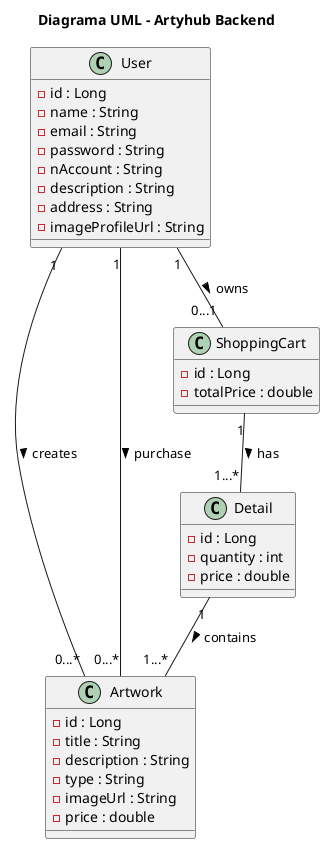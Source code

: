 @startuml

title Diagrama UML - Artyhub Backend

class User {
    - id : Long
    - name : String
    - email : String
    - password : String
    - nAccount : String
    - description : String
    - address : String
    - imageProfileUrl : String
}

class Artwork {
    - id : Long
    - title : String
    - description : String
    - type : String
    - imageUrl : String
    - price : double
}

class Detail {
    - id : Long
    - quantity : int
    - price : double
}

class ShoppingCart {
    - id : Long
    - totalPrice : double
}

User "1" -- "0...*" Artwork : creates >
User "1" -- "0...1" ShoppingCart : owns >
ShoppingCart "1" -- "1...*" Detail : has >
Detail "1" -- "1...*" Artwork : contains >
User "1" -- "0...*" Artwork : purchase >


@enduml